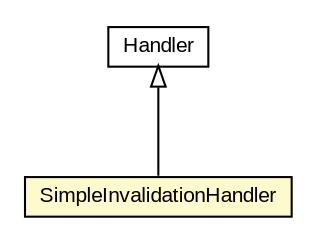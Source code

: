 #!/usr/local/bin/dot
#
# Class diagram 
# Generated by UMLGraph version R5_6-24-gf6e263 (http://www.umlgraph.org/)
#

digraph G {
	edge [fontname="arial",fontsize=10,labelfontname="arial",labelfontsize=10];
	node [fontname="arial",fontsize=10,shape=plaintext];
	nodesep=0.25;
	ranksep=0.5;
	// org.osmdroid.tileprovider.util.SimpleInvalidationHandler
	c251889 [label=<<table title="org.osmdroid.tileprovider.util.SimpleInvalidationHandler" border="0" cellborder="1" cellspacing="0" cellpadding="2" port="p" bgcolor="lemonChiffon" href="./SimpleInvalidationHandler.html">
		<tr><td><table border="0" cellspacing="0" cellpadding="1">
<tr><td align="center" balign="center"> SimpleInvalidationHandler </td></tr>
		</table></td></tr>
		</table>>, URL="./SimpleInvalidationHandler.html", fontname="arial", fontcolor="black", fontsize=10.0];
	//org.osmdroid.tileprovider.util.SimpleInvalidationHandler extends Handler
	c252080:p -> c251889:p [dir=back,arrowtail=empty];
	// Handler
	c252080[label=<<table title="Handler" border="0" cellborder="1" cellspacing="0" cellpadding="2" port="p" href="http://java.sun.com/j2se/1.4.2/docs/api//Handler.html">
		<tr><td><table border="0" cellspacing="0" cellpadding="1">
<tr><td align="center" balign="center"> Handler </td></tr>
		</table></td></tr>
		</table>>, fontname="arial", fontcolor="black", fontsize=10.0];
}

